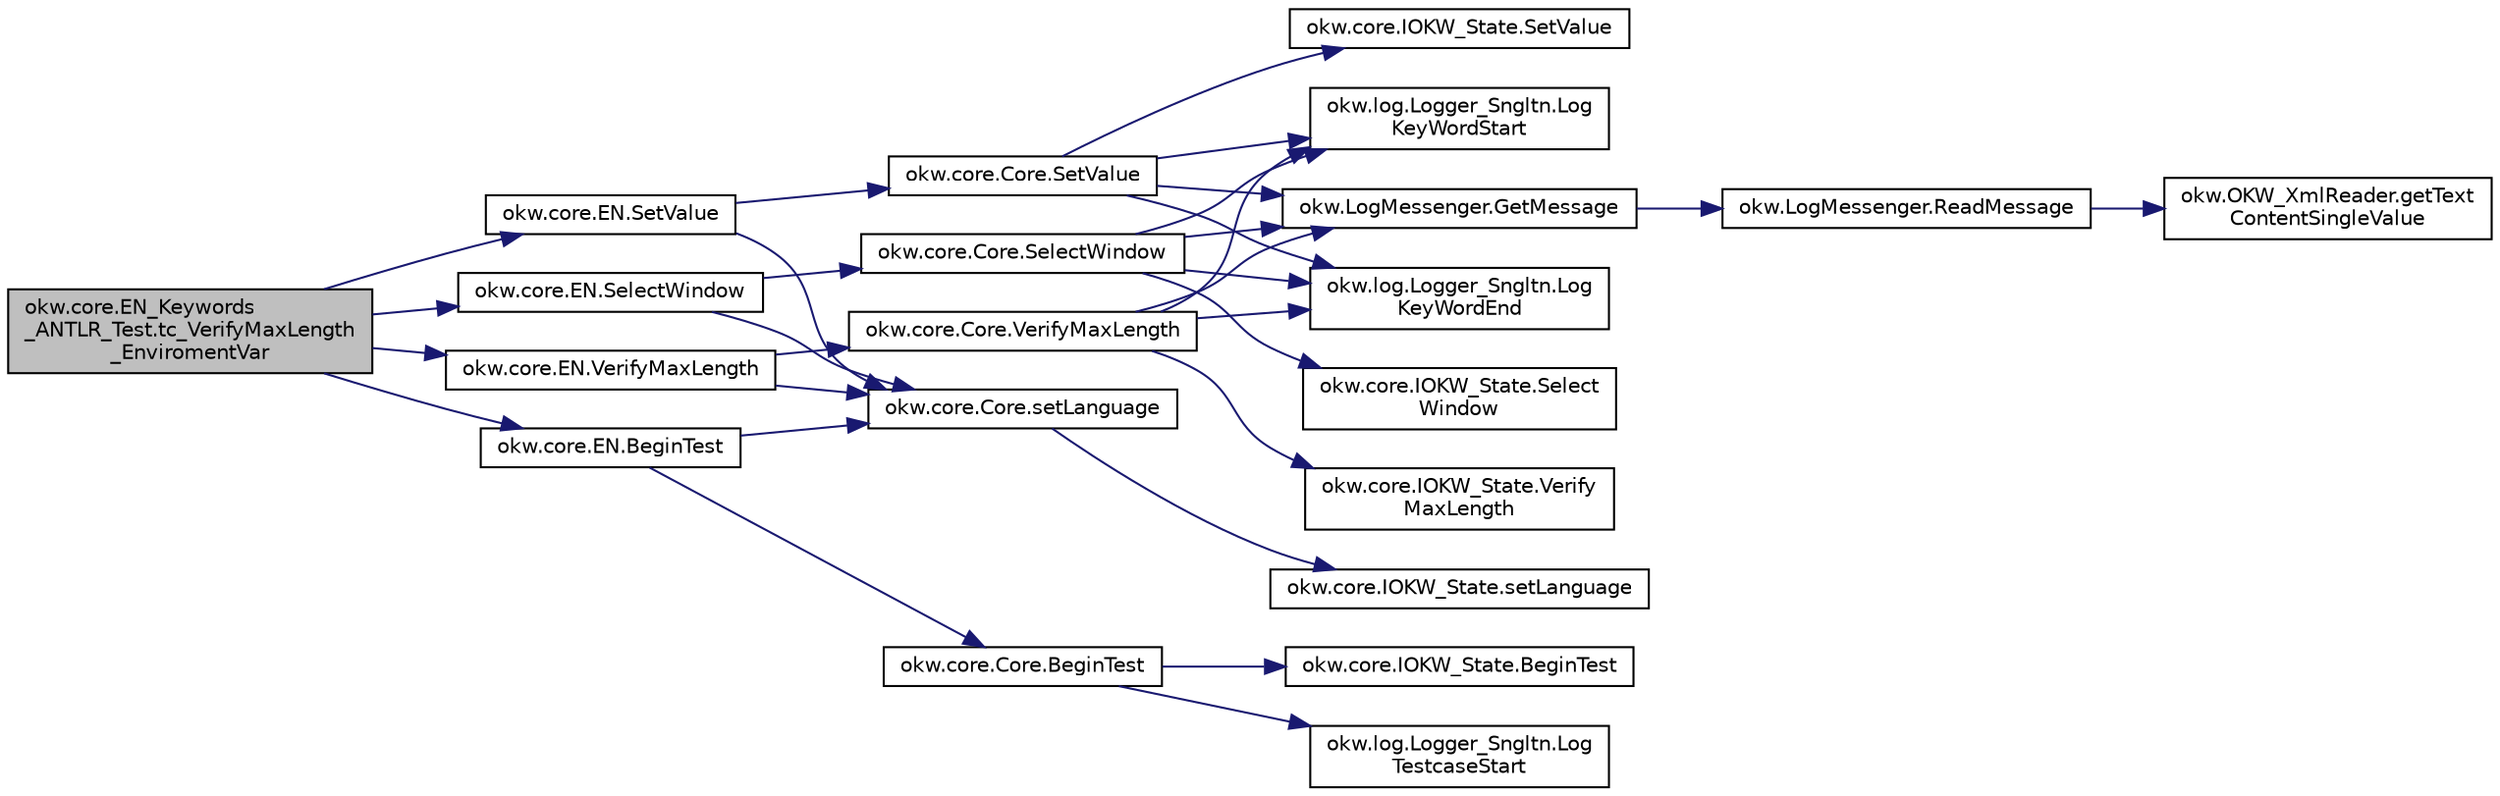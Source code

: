 digraph "okw.core.EN_Keywords_ANTLR_Test.tc_VerifyMaxLength_EnviromentVar"
{
 // INTERACTIVE_SVG=YES
 // LATEX_PDF_SIZE
  edge [fontname="Helvetica",fontsize="10",labelfontname="Helvetica",labelfontsize="10"];
  node [fontname="Helvetica",fontsize="10",shape=record];
  rankdir="LR";
  Node914 [label="okw.core.EN_Keywords\l_ANTLR_Test.tc_VerifyMaxLength\l_EnviromentVar",height=0.2,width=0.4,color="black", fillcolor="grey75", style="filled", fontcolor="black",tooltip=" "];
  Node914 -> Node915 [color="midnightblue",fontsize="10",style="solid",fontname="Helvetica"];
  Node915 [label="okw.core.EN.BeginTest",height=0.2,width=0.4,color="black", fillcolor="white", style="filled",URL="$classokw_1_1core_1_1_e_n.html#aef613b0a3e6bb8a9623984db145cae69",tooltip="Markiert den Anfang eines neuen Testfalls."];
  Node915 -> Node916 [color="midnightblue",fontsize="10",style="solid",fontname="Helvetica"];
  Node916 [label="okw.core.Core.setLanguage",height=0.2,width=0.4,color="black", fillcolor="white", style="filled",URL="$classokw_1_1core_1_1_core.html#ab4e0f723d27cb11c944ec4c82c426100",tooltip="Setzt die Sprache auf den gegebenen wert Language."];
  Node916 -> Node917 [color="midnightblue",fontsize="10",style="solid",fontname="Helvetica"];
  Node917 [label="okw.core.IOKW_State.setLanguage",height=0.2,width=0.4,color="black", fillcolor="white", style="filled",URL="$interfaceokw_1_1core_1_1_i_o_k_w___state.html#a866baa0bde08a47418f54d63bdb56097",tooltip="Interne Methode zum setzen der Sprache für die sprachabhängigen Ausgaben der Dokumentation (Log)."];
  Node915 -> Node918 [color="midnightblue",fontsize="10",style="solid",fontname="Helvetica"];
  Node918 [label="okw.core.Core.BeginTest",height=0.2,width=0.4,color="black", fillcolor="white", style="filled",URL="$classokw_1_1core_1_1_core.html#acfefe92468c9eb9e951846372726c4d8",tooltip="Markiert den Anfang eines neuen Testfalls."];
  Node918 -> Node919 [color="midnightblue",fontsize="10",style="solid",fontname="Helvetica"];
  Node919 [label="okw.log.Logger_Sngltn.Log\lTestcaseStart",height=0.2,width=0.4,color="black", fillcolor="white", style="filled",URL="$classokw_1_1log_1_1_logger___sngltn.html#a60f4ad59db847ae61df928f9920f3deb",tooltip="Ausgabe des Testfalls."];
  Node918 -> Node920 [color="midnightblue",fontsize="10",style="solid",fontname="Helvetica"];
  Node920 [label="okw.core.IOKW_State.BeginTest",height=0.2,width=0.4,color="black", fillcolor="white", style="filled",URL="$interfaceokw_1_1core_1_1_i_o_k_w___state.html#ae5480ddb1fc37eade5d899d335bc4b13",tooltip="Markiert den Anfang eines neuen Testfalls."];
  Node914 -> Node921 [color="midnightblue",fontsize="10",style="solid",fontname="Helvetica"];
  Node921 [label="okw.core.EN.SelectWindow",height=0.2,width=0.4,color="black", fillcolor="white", style="filled",URL="$classokw_1_1core_1_1_e_n.html#a2b61c2b39a9cfdbdfd25fe0e3d43785b",tooltip="Setzt den Kontext auf das gegebene Fenster."];
  Node921 -> Node916 [color="midnightblue",fontsize="10",style="solid",fontname="Helvetica"];
  Node921 -> Node922 [color="midnightblue",fontsize="10",style="solid",fontname="Helvetica"];
  Node922 [label="okw.core.Core.SelectWindow",height=0.2,width=0.4,color="black", fillcolor="white", style="filled",URL="$classokw_1_1core_1_1_core.html#a6a68660eb5e34965522896e2a5c48314",tooltip="Setzt den Kontext auf das gegebene Fenster."];
  Node922 -> Node923 [color="midnightblue",fontsize="10",style="solid",fontname="Helvetica"];
  Node923 [label="okw.log.Logger_Sngltn.Log\lKeyWordStart",height=0.2,width=0.4,color="black", fillcolor="white", style="filled",URL="$classokw_1_1log_1_1_logger___sngltn.html#a70ec25e200e00ecefc544e8fd371d2ef",tooltip="Ausgabe eines Schlüsselwortes."];
  Node922 -> Node924 [color="midnightblue",fontsize="10",style="solid",fontname="Helvetica"];
  Node924 [label="okw.LogMessenger.GetMessage",height=0.2,width=0.4,color="black", fillcolor="white", style="filled",URL="$classokw_1_1_log_messenger.html#af225d1f037d47b3b085175c09d78bdd2",tooltip="Holt die Log-Meldung für MethodeNmae/Textkey ohne weitere Parameter."];
  Node924 -> Node925 [color="midnightblue",fontsize="10",style="solid",fontname="Helvetica"];
  Node925 [label="okw.LogMessenger.ReadMessage",height=0.2,width=0.4,color="black", fillcolor="white", style="filled",URL="$classokw_1_1_log_messenger.html#a530cd6ab82ec82a04206a2e976ec06e3",tooltip="Interne Kernfunktion holt die Log-Meldung mit Platzhaltern aus der XML-Datei."];
  Node925 -> Node926 [color="midnightblue",fontsize="10",style="solid",fontname="Helvetica"];
  Node926 [label="okw.OKW_XmlReader.getText\lContentSingleValue",height=0.2,width=0.4,color="black", fillcolor="white", style="filled",URL="$classokw_1_1_o_k_w___xml_reader.html#ab920b5335a2e1429c14cc5f8e79f39eb",tooltip="Lies den TextContent eines Tag."];
  Node922 -> Node927 [color="midnightblue",fontsize="10",style="solid",fontname="Helvetica"];
  Node927 [label="okw.core.IOKW_State.Select\lWindow",height=0.2,width=0.4,color="black", fillcolor="white", style="filled",URL="$interfaceokw_1_1core_1_1_i_o_k_w___state.html#ad4fc9610ed5b1176590a45b55e6ac7f0",tooltip="Setzt den Kontext auf das gegebene Fenster."];
  Node922 -> Node928 [color="midnightblue",fontsize="10",style="solid",fontname="Helvetica"];
  Node928 [label="okw.log.Logger_Sngltn.Log\lKeyWordEnd",height=0.2,width=0.4,color="black", fillcolor="white", style="filled",URL="$classokw_1_1log_1_1_logger___sngltn.html#aa7d2da98631d21644da70c187f03155e",tooltip="LogKeyWordEnd:"];
  Node914 -> Node929 [color="midnightblue",fontsize="10",style="solid",fontname="Helvetica"];
  Node929 [label="okw.core.EN.SetValue",height=0.2,width=0.4,color="black", fillcolor="white", style="filled",URL="$classokw_1_1core_1_1_e_n.html#a3de04697f1873ab6773a068a3159f1d1",tooltip="Setzt den Wert des gegebenen Fensterobjekts auf den gegebenen Wert."];
  Node929 -> Node916 [color="midnightblue",fontsize="10",style="solid",fontname="Helvetica"];
  Node929 -> Node930 [color="midnightblue",fontsize="10",style="solid",fontname="Helvetica"];
  Node930 [label="okw.core.Core.SetValue",height=0.2,width=0.4,color="black", fillcolor="white", style="filled",URL="$classokw_1_1core_1_1_core.html#a7088065564f2909025435c0c5594926c",tooltip="Setzt den Wert des gegebenen Fensterobjekts auf den gegebenen Wert."];
  Node930 -> Node923 [color="midnightblue",fontsize="10",style="solid",fontname="Helvetica"];
  Node930 -> Node924 [color="midnightblue",fontsize="10",style="solid",fontname="Helvetica"];
  Node930 -> Node931 [color="midnightblue",fontsize="10",style="solid",fontname="Helvetica"];
  Node931 [label="okw.core.IOKW_State.SetValue",height=0.2,width=0.4,color="black", fillcolor="white", style="filled",URL="$interfaceokw_1_1core_1_1_i_o_k_w___state.html#a301021976f71d79ff9054052b3b9ca38",tooltip="Setzt den Wert des gegebenen Fensterobjekts auf den gegebenen Wert."];
  Node930 -> Node928 [color="midnightblue",fontsize="10",style="solid",fontname="Helvetica"];
  Node914 -> Node932 [color="midnightblue",fontsize="10",style="solid",fontname="Helvetica"];
  Node932 [label="okw.core.EN.VerifyMaxLength",height=0.2,width=0.4,color="black", fillcolor="white", style="filled",URL="$classokw_1_1core_1_1_e_n.html#a49f6f37be28bbc0bef197313cafc8d96",tooltip="Checks the maximum number of characters that can be entered."];
  Node932 -> Node916 [color="midnightblue",fontsize="10",style="solid",fontname="Helvetica"];
  Node932 -> Node933 [color="midnightblue",fontsize="10",style="solid",fontname="Helvetica"];
  Node933 [label="okw.core.Core.VerifyMaxLength",height=0.2,width=0.4,color="black", fillcolor="white", style="filled",URL="$classokw_1_1core_1_1_core.html#aca2a75d895266af56780569bacebc1ae",tooltip="Checks the maximum number of characters that can be entered."];
  Node933 -> Node923 [color="midnightblue",fontsize="10",style="solid",fontname="Helvetica"];
  Node933 -> Node924 [color="midnightblue",fontsize="10",style="solid",fontname="Helvetica"];
  Node933 -> Node934 [color="midnightblue",fontsize="10",style="solid",fontname="Helvetica"];
  Node934 [label="okw.core.IOKW_State.Verify\lMaxLength",height=0.2,width=0.4,color="black", fillcolor="white", style="filled",URL="$interfaceokw_1_1core_1_1_i_o_k_w___state.html#a4aaa222daa949dd0401b3dfc1c5ab19d",tooltip="Checks the maximum number of characters that can be entered."];
  Node933 -> Node928 [color="midnightblue",fontsize="10",style="solid",fontname="Helvetica"];
}
